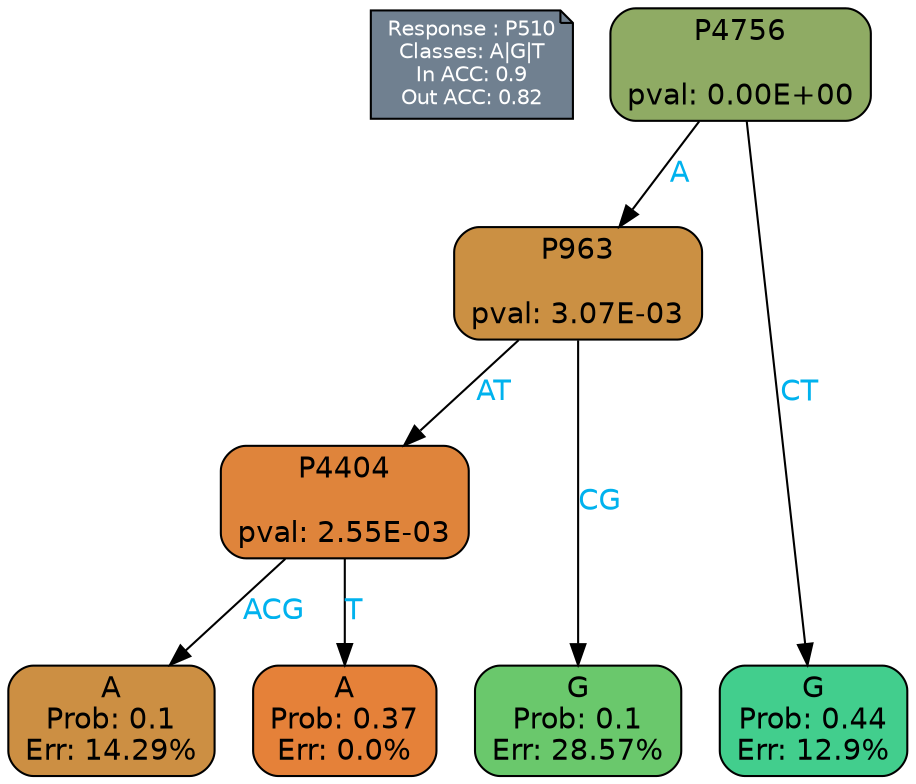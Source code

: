 digraph Tree {
node [shape=box, style="filled, rounded", color="black", fontname=helvetica] ;
graph [ranksep=equally, splines=polylines, bgcolor=transparent, dpi=600] ;
edge [fontname=helvetica] ;
LEGEND [label="Response : P510
Classes: A|G|T
In ACC: 0.9
Out ACC: 0.82
",shape=note,align=left,style=filled,fillcolor="slategray",fontcolor="white",fontsize=10];1 [label="P4756

pval: 0.00E+00", fillcolor="#8fab64"] ;
2 [label="P963

pval: 3.07E-03", fillcolor="#cb9043"] ;
3 [label="P4404

pval: 2.55E-03", fillcolor="#df843b"] ;
4 [label="A
Prob: 0.1
Err: 14.29%", fillcolor="#cc8f43"] ;
5 [label="A
Prob: 0.37
Err: 0.0%", fillcolor="#e58139"] ;
6 [label="G
Prob: 0.1
Err: 28.57%", fillcolor="#6ac86c"] ;
7 [label="G
Prob: 0.44
Err: 12.9%", fillcolor="#42ce8d"] ;
1 -> 2 [label="A",fontcolor=deepskyblue2] ;
1 -> 7 [label="CT",fontcolor=deepskyblue2] ;
2 -> 3 [label="AT",fontcolor=deepskyblue2] ;
2 -> 6 [label="CG",fontcolor=deepskyblue2] ;
3 -> 4 [label="ACG",fontcolor=deepskyblue2] ;
3 -> 5 [label="T",fontcolor=deepskyblue2] ;
{rank = same; 4;5;6;7;}{rank = same; LEGEND;1;}}